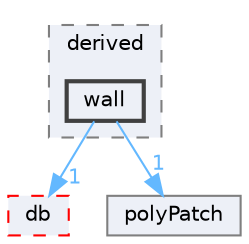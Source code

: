 digraph "src/OpenFOAM/meshes/polyMesh/polyPatches/derived/wall"
{
 // LATEX_PDF_SIZE
  bgcolor="transparent";
  edge [fontname=Helvetica,fontsize=10,labelfontname=Helvetica,labelfontsize=10];
  node [fontname=Helvetica,fontsize=10,shape=box,height=0.2,width=0.4];
  compound=true
  subgraph clusterdir_a5ef85040496783b4d5878389b607442 {
    graph [ bgcolor="#edf0f7", pencolor="grey50", label="derived", fontname=Helvetica,fontsize=10 style="filled,dashed", URL="dir_a5ef85040496783b4d5878389b607442.html",tooltip=""]
  dir_7679b0be99a8e00b5a737fc0f391b94e [label="wall", fillcolor="#edf0f7", color="grey25", style="filled,bold", URL="dir_7679b0be99a8e00b5a737fc0f391b94e.html",tooltip=""];
  }
  dir_63c634f7a7cfd679ac26c67fb30fc32f [label="db", fillcolor="#edf0f7", color="red", style="filled,dashed", URL="dir_63c634f7a7cfd679ac26c67fb30fc32f.html",tooltip=""];
  dir_e00799da7fb4d299a4bc01389c26736d [label="polyPatch", fillcolor="#edf0f7", color="grey50", style="filled", URL="dir_e00799da7fb4d299a4bc01389c26736d.html",tooltip=""];
  dir_7679b0be99a8e00b5a737fc0f391b94e->dir_63c634f7a7cfd679ac26c67fb30fc32f [headlabel="1", labeldistance=1.5 headhref="dir_004325_000817.html" href="dir_004325_000817.html" color="steelblue1" fontcolor="steelblue1"];
  dir_7679b0be99a8e00b5a737fc0f391b94e->dir_e00799da7fb4d299a4bc01389c26736d [headlabel="1", labeldistance=1.5 headhref="dir_004325_002994.html" href="dir_004325_002994.html" color="steelblue1" fontcolor="steelblue1"];
}
